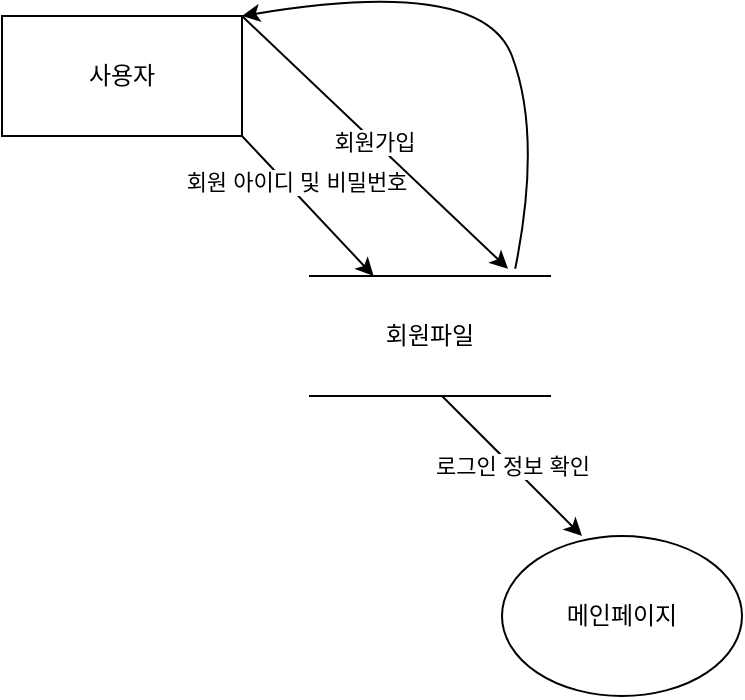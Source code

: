 <mxfile version="20.5.1" type="github">
  <diagram id="xZX7jmNKyjKFwH5nU8af" name="페이지-1">
    <mxGraphModel dx="461" dy="563" grid="1" gridSize="10" guides="1" tooltips="1" connect="1" arrows="1" fold="1" page="1" pageScale="1" pageWidth="827" pageHeight="1169" math="0" shadow="0">
      <root>
        <mxCell id="0" />
        <mxCell id="1" parent="0" />
        <mxCell id="L_YjkdRr3CHnfBcLAS7l-1" value="사용자" style="rounded=0;whiteSpace=wrap;html=1;" parent="1" vertex="1">
          <mxGeometry x="140" y="80" width="120" height="60" as="geometry" />
        </mxCell>
        <mxCell id="L_YjkdRr3CHnfBcLAS7l-3" value="" style="endArrow=classic;html=1;rounded=0;" parent="1" target="L_YjkdRr3CHnfBcLAS7l-4" edge="1">
          <mxGeometry width="50" height="50" relative="1" as="geometry">
            <mxPoint x="260" y="140" as="sourcePoint" />
            <mxPoint x="360" y="240" as="targetPoint" />
          </mxGeometry>
        </mxCell>
        <mxCell id="L_YjkdRr3CHnfBcLAS7l-5" value="회원 아이디 및 비밀번호" style="edgeLabel;html=1;align=center;verticalAlign=middle;resizable=0;points=[];" parent="L_YjkdRr3CHnfBcLAS7l-3" vertex="1" connectable="0">
          <mxGeometry x="-0.257" y="4" relative="1" as="geometry">
            <mxPoint as="offset" />
          </mxGeometry>
        </mxCell>
        <mxCell id="L_YjkdRr3CHnfBcLAS7l-4" value="회원파일" style="shape=partialRectangle;whiteSpace=wrap;html=1;left=0;right=0;fillColor=none;" parent="1" vertex="1">
          <mxGeometry x="294" y="210" width="120" height="60" as="geometry" />
        </mxCell>
        <mxCell id="NMJ8LbmS8p8p3ymPlIrR-1" value="회원가입" style="endArrow=classic;html=1;rounded=0;exitX=1;exitY=0;exitDx=0;exitDy=0;entryX=0.825;entryY=-0.06;entryDx=0;entryDy=0;entryPerimeter=0;" edge="1" parent="1" source="L_YjkdRr3CHnfBcLAS7l-1" target="L_YjkdRr3CHnfBcLAS7l-4">
          <mxGeometry width="50" height="50" relative="1" as="geometry">
            <mxPoint x="270" y="80" as="sourcePoint" />
            <mxPoint x="360" y="70" as="targetPoint" />
          </mxGeometry>
        </mxCell>
        <mxCell id="NMJ8LbmS8p8p3ymPlIrR-2" value="로그인 정보 확인" style="endArrow=classic;html=1;rounded=0;" edge="1" parent="1">
          <mxGeometry width="50" height="50" relative="1" as="geometry">
            <mxPoint x="360" y="270" as="sourcePoint" />
            <mxPoint x="430" y="340" as="targetPoint" />
            <Array as="points">
              <mxPoint x="400" y="310" />
            </Array>
          </mxGeometry>
        </mxCell>
        <mxCell id="NMJ8LbmS8p8p3ymPlIrR-3" value="메인페이지" style="ellipse;whiteSpace=wrap;html=1;" vertex="1" parent="1">
          <mxGeometry x="390" y="340" width="120" height="80" as="geometry" />
        </mxCell>
        <mxCell id="NMJ8LbmS8p8p3ymPlIrR-6" value="" style="curved=1;endArrow=classic;html=1;rounded=0;exitX=0.855;exitY=-0.06;exitDx=0;exitDy=0;exitPerimeter=0;" edge="1" parent="1" source="L_YjkdRr3CHnfBcLAS7l-4">
          <mxGeometry width="50" height="50" relative="1" as="geometry">
            <mxPoint x="400" y="200" as="sourcePoint" />
            <mxPoint x="260" y="80" as="targetPoint" />
            <Array as="points">
              <mxPoint x="410" y="140" />
              <mxPoint x="380" y="60" />
            </Array>
          </mxGeometry>
        </mxCell>
      </root>
    </mxGraphModel>
  </diagram>
</mxfile>
